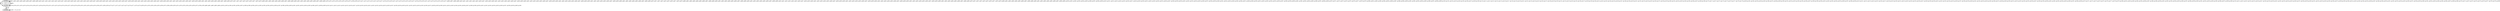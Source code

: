 digraph G {
        node [style=rounded, penwidth=3, fontsize=20, shape=oval];
        "0000ffc0" -> "0000ffc0" [label="@601, @602, @603, @604, @605, @606, @607, @608, @609, @610, @611, @612, @613, @614, @615, @616, @617, @618, @619, @620, @621, @622, @623, @624, @625, @626, @627, @628, @629, @630, @631, @632, @633, @634, @635, @636, @637, @638, @639, @640, @641, @642, @643, @644, @645, @646, @647, @648, @649, @650, @651, @652, @653, @654, @655, @656, @657, @658, @659, @660, @661, @662, @663, @664, @665, @666, @667, @668, @669, @670, @671, @672, @673, @674, @675, @676, @677, @678, @679, @680, @681, @682, @683, @684, @685, @686, @687, @688, @689, @690, @691, @692, @693, @694, @695, @696, @697, @698, @699, @700, @701, @702, @703, @704, @705, @706, @707, @708, @709, @710, @711, @712, @713, @714, @715, @716, @717, @718, @719, @720, @721, @722, @723, @724, @725, @726, @727, @728, @729, @730, @731, @732, @733, @734, @735, @736, @737, @806, @807, @808, @809, @810, @811, @812, @813, @814, @815, @816, @817, @818, @819, @820, @821, @822, @823, @824, @825, @826, @827, @828, @829, @830, @831, @832, @833, @834, @835, @836, @837, @838, @839, @840, @841, @842, @843, @844, @845, @846, @847, @848, @849, @850, @851, @852, @853, @854, @855, @856, @857, @858, @859, @860, @861, @862, @863, @864, @865, @866, @867, @868, @869, @870, @871, @872, @873, @874, @875, @876, @877, @878, @879, @880, @881, @882, @883, @884, @885, @886, @887, @888, @889, @890, @891, @892, @893, @894, @895, @896, @897, @898, @899, @900, @901, @902, @903, @904, @905, @906, @907, @908, @909, @910, @911, @912, @913, @914, @915, @916, @917, @918, @919, @920, @921, @922, @923, @924, @925, @926, @927, @928, @929, @930, @931, @932, @933, @934, @935, @936, @937, @938, @939, @940, @941, @942, @943, @944, @945, @946, @947, @948, @949, @950, @951, @952, @953, @954, @955, @956, @957, @958, @959, @960, @961, @962, @963, @964, @965, @966, @967, @968, @969, @970, @971, @972, @973, @974, @975, @976, @977, @978, @979, @980, @981, @982, @983, @984, @985, @986, @987, @988, @989, @990, @991, @992, @993, @994, @995, @996, @997, @998, @999, @1000, @1001, @1002, @1003, @1004, @1005, @1006, @1007, @1008, @1009, @1010, @1011, @1012, @1013, @1014, @1015, @1016, @1017, @1018, @1019, @1020, @1021, @1022, @1023, @1024, @1025, @1026, @1027, @1028, @1029, @1030, @1031, @1032, @1033, @1034, @1035, @1036, @1037, @1038, @1039, @1040, @1041, @1042, @1043, @1044, @1045, @1046, @1047, @1048, @1049, @1050, @1051, @1052, @1053, @1054, @1055, @1056, @1057, @1058, @1059, @1060, @1061, @1062, @1063, @1064, @1065, @1066, @1067, @1068, @1069, @1070, @1071, @1072, @1073, @1074, @1075, @1076, @1077, @1078, @1079, @1080, @1081, @1082, @1083, @1084, @1085, @1086, @1087, @1088, @1089, @1090, @1091, @1092, @1093, @1094, @1095, @1096, @1097, @1098, @1099, @1100, @1101, @1102, @1103, @1104, @1105, @1106, @1107, @1108, @1109, @1110, @1111, @1112, @1113, @1114, @1115, @1116, @1117, @1118, @1119, @1120, @1121, @1122, @1123, @1124, @1125, @1126, @1127, @1128, @1129, @1130, @1131, @1132, @1133, @1134, @1135, @1136, @1137, @1138, @1139, @1140, @1141, @1142, @1143, @1144, @1145, @1146, @1147, @1148, @1149, @1150, @1151, @1152, @1153, @1154, @1155, @1156, @1157, @1158, @1159, @1160, @1161, @1162, @1163, @1164, @1165, @1166, @1167, @1168, @1169, @1170, @1171, @1172, @1173, @1174, @1175, @1176, @1177, @1178, @1179, @1180, @1181, @1182, @1183, @1184, @1185, @1186, @1187, @1188, @1189, @1190, @1191, @1192, @1193, @1194, @1195, @1196, @1197, @1198, @1199, @1200, @1201, @1202, @1203, @1204, @1205, @1206, @1207, @1208, @1209, @1210, @1211, @1212, @1213, @1214, @1215, @1216, @1217, @1218, @1219, @1220, @1221, @1222, @1223, @1224, @1225, @1226, @1227, @1228, @1229, @1230, @1231, @1232, @1233, @1234, @1235, @1236, @1237, @1238, @1239, @1240, @1241, @1242, @1243, @1244, @1245, @1246, @1247, @1248, @1249, @1250, @1251, @1252, @1253, @1254, @1255, @1256, @1257, @1258, @1259, @1260, @1261, @1262, @1263, @1264, @1265, @1266, @1267, @1268, @1269, @1270, @1271, @1272, @1273, @1274, @1275, @1276, @1277, @1278, @1279, @1280, @1281, @1282, @1283, @1284, @1285, @1286, @1287, @1288, @1289, @1290, @1291, @1292, @1293, @1294, @1295, @1296, @1297, @1298, @1299, @1300, @1301, @1302, @1303, @1304, @1305, @1306, @1307, @1308, @1309, @1310, @1311, @1312, @1313, @1314, @1315, @1316, @1317, @1318, @1319, @1320, @1321, @1322, @1323, @1324, @1325, @1326, @1327, @1328, @1329, @1330, @1331, @1332, @1333, @1334, @1335, @1336, @1337, @1338, @1339, @1340, @1341, @1342, @1343, @1344, @1345, @1346, @1347, @1348, @1349, @1350, @1351, @1352, @1353, @1354, @1355, @1356, @1357, @1358, @1359, @1360, @1361, @1362, @1363, @1364, @1365, @1366, @1367, @1368, @1369, @1370, @1371, @1372, @1373, @1374, @1375, @1376, @1377, @1378, @1379, @1380", color=black,arrowsize=1,style=bold,penwidth=3,fontsize=20];
"0000ffc0" -> "0000ffd0" [label="@738 + 643*n, n=0..1", color=black,arrowsize=1,style=bold,penwidth=3,fontsize=20];
"0000ffd0" -> "0000ffd0" [label="@739, @740, @741, @742, @743, @744, @745, @746, @747, @748, @749, @750, @751, @752, @753, @754, @755, @756, @757, @758, @759, @760, @761, @762, @763, @764, @765, @766, @767, @768, @769, @770, @771, @772, @773, @774, @775, @776, @777, @778, @779, @780, @781, @782, @783, @784, @785, @786, @787, @788, @789, @790, @791, @792, @793, @794, @795, @796, @797, @798, @799, @800, @801, @802, @803, @804, @1382, @1383, @1384, @1385, @1386, @1387, @1388, @1389, @1390, @1391, @1392, @1393, @1394, @1395, @1396, @1397, @1398, @1399, @1400, @1401, @1402, @1403, @1404, @1405, @1406, @1407, @1408, @1409, @1410, @1411, @1412, @1413, @1414, @1415, @1416, @1417, @1418, @1419, @1420, @1421, @1422, @1423, @1424, @1425, @1426, @1427, @1428, @1429, @1430, @1431, @1432, @1433, @1434, @1435, @1436, @1437, @1438, @1439, @1440, @1441, @1442, @1443, @1444, @1445, @1446, @1447, @1448, @1449, @1450, @1451, @1452, @1453, @1454, @1455, @1456, @1457, @1458, @1459, @1460, @1461", color=black,arrowsize=1,style=bold,penwidth=3,fontsize=20];
"0000ffd0" -> "0000ffc0" [label="@805", color=black,arrowsize=1,style=bold,penwidth=3,fontsize=20];
"0000ffd0" -> "0000fff0" [label="@1462", color=black,arrowsize=1,style=bold,penwidth=3,fontsize=20];
"0000fff0" -> "0000fff0" [label="@1463 + 1*n, n=0..36", color=black,arrowsize=1,style=bold,penwidth=3,fontsize=20];
}
